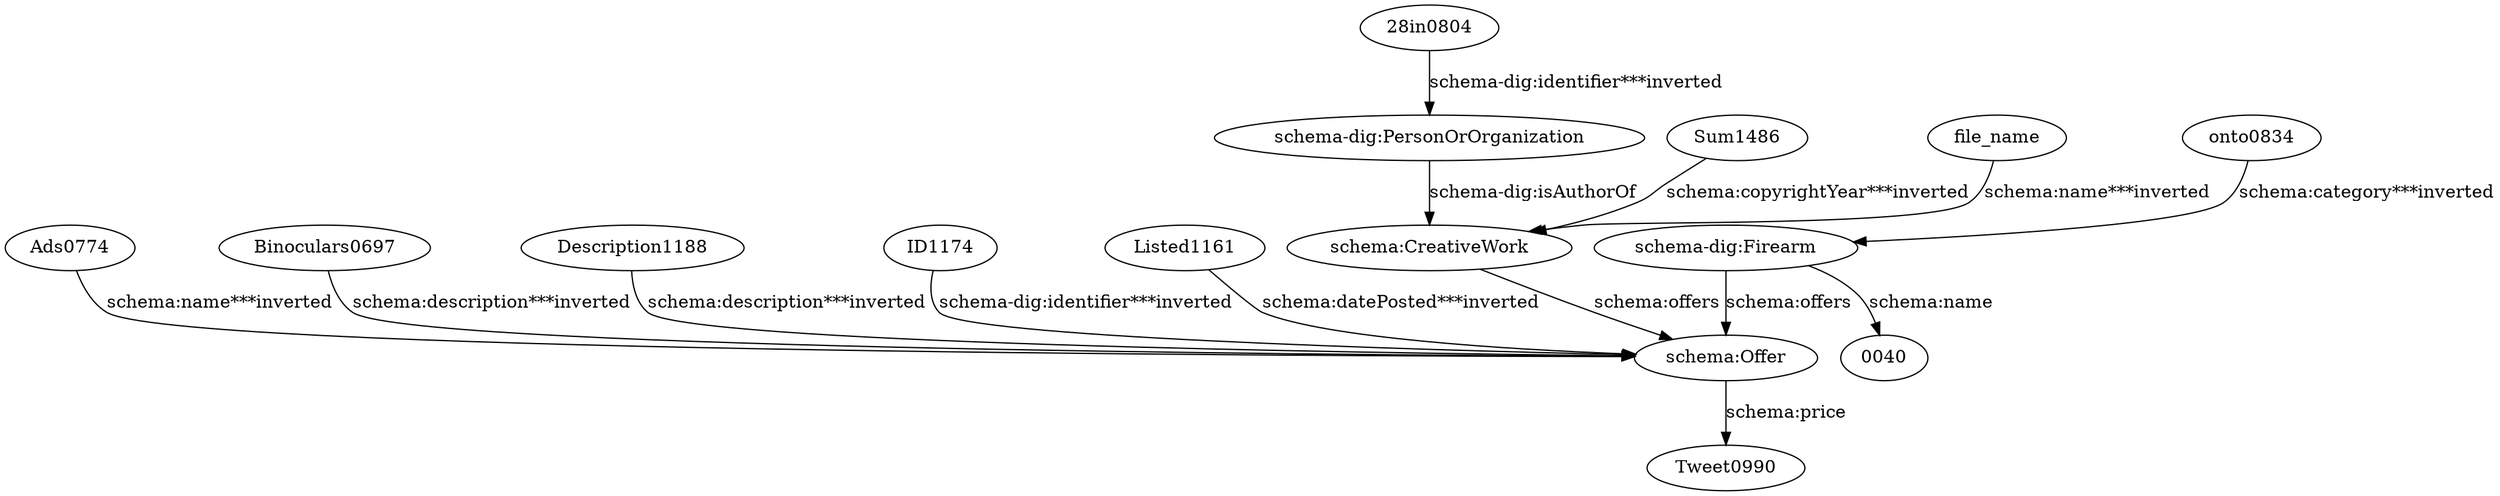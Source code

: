 digraph {
  "28in0804" [type=attribute_name,label="28in0804"]
  "schema-dig:PersonOrOrganization1" [type=class_uri,label="schema-dig:PersonOrOrganization"]
  Ads0774 [type=attribute_name,label=Ads0774]
  "schema:Offer1" [type=class_uri,label="schema:Offer"]
  Binoculars0697 [type=attribute_name,label=Binoculars0697]
  Description1188 [type=attribute_name,label=Description1188]
  ID1174 [type=attribute_name,label=ID1174]
  Listed1161 [type=attribute_name,label=Listed1161]
  Sum1486 [type=attribute_name,label=Sum1486]
  "schema:CreativeWork1" [type=class_uri,label="schema:CreativeWork"]
  file_name [type=attribute_name,label=file_name]
  onto0834 [type=attribute_name,label=onto0834]
  "schema-dig:Firearm1" [type=class_uri,label="schema-dig:Firearm"]
  "0040" [type=attribute_name,label="0040"]
  Tweet0990 [type=attribute_name,label=Tweet0990]
  "28in0804" -> "schema-dig:PersonOrOrganization1" [type=st_property_uri,label="schema-dig:identifier***inverted",weight=1]
  Ads0774 -> "schema:Offer1" [type=st_property_uri,label="schema:name***inverted",weight=1]
  Binoculars0697 -> "schema:Offer1" [type=st_property_uri,label="schema:description***inverted",weight=1]
  Description1188 -> "schema:Offer1" [type=st_property_uri,label="schema:description***inverted",weight=1]
  ID1174 -> "schema:Offer1" [type=st_property_uri,label="schema-dig:identifier***inverted",weight=1]
  Listed1161 -> "schema:Offer1" [type=st_property_uri,label="schema:datePosted***inverted",weight=1]
  Sum1486 -> "schema:CreativeWork1" [type=st_property_uri,label="schema:copyrightYear***inverted",weight=1]
  file_name -> "schema:CreativeWork1" [type=st_property_uri,label="schema:name***inverted",weight=1]
  onto0834 -> "schema-dig:Firearm1" [type=st_property_uri,label="schema:category***inverted",weight=1]
  "schema-dig:Firearm1" -> "0040" [label="schema:name",type=st_property_uri]
  "schema-dig:Firearm1" -> "schema:Offer1" [label="schema:offers",type=inherited,weight=300]
  "schema-dig:PersonOrOrganization1" -> "schema:CreativeWork1" [label="schema-dig:isAuthorOf",type=direct_property_uri,weight=100]
  "schema:CreativeWork1" -> "schema:Offer1" [label="schema:offers",type=direct_property_uri,weight=100]
  "schema:Offer1" -> Tweet0990 [label="schema:price",type=st_property_uri]
}
